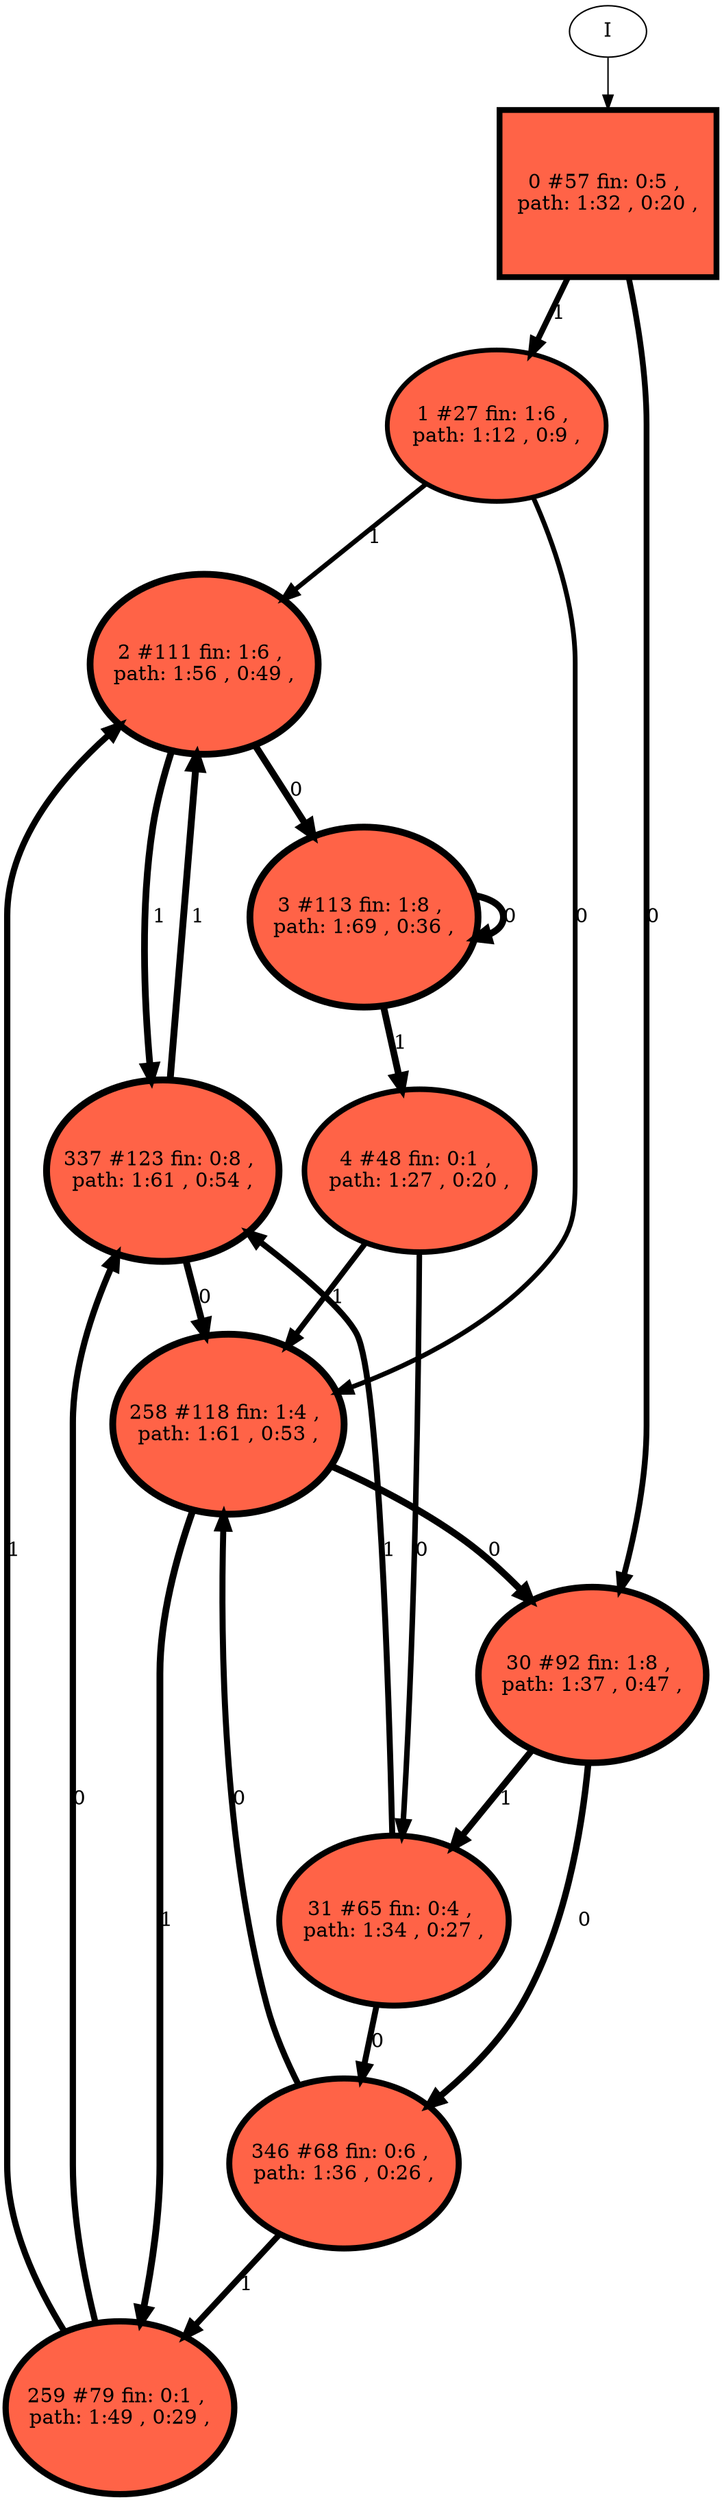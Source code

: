 // produced with flexfringe // 
digraph DFA {
	0 [label="root" shape=box];
		I -> 0;
	0 [ label="0 #57 fin: 0:5 , 
 path: 1:32 , 0:20 , " , style=filled, fillcolor="tomato", width=1.62145, height=1.62145, penwidth=4.06044];
		0 -> 1 [label="1 " , penwidth=4.06044 ];
		0 -> 30 [label="0 " , penwidth=4.06044 ];
	1 [ label="1 #27 fin: 1:6 , 
 path: 1:12 , 0:9 , " , style=filled, fillcolor="tomato", width=1.46608, height=1.46608, penwidth=3.3322];
		1 -> 2 [label="1 " , penwidth=3.3322 ];
		1 -> 258 [label="0 " , penwidth=3.3322 ];
	30 [ label="30 #92 fin: 1:8 , 
 path: 1:37 , 0:47 , " , style=filled, fillcolor="tomato", width=1.71066, height=1.71066, penwidth=4.5326];
		30 -> 31 [label="1 " , penwidth=4.5326 ];
		30 -> 346 [label="0 " , penwidth=4.5326 ];
	2 [ label="2 #111 fin: 1:6 , 
 path: 1:56 , 0:49 , " , style=filled, fillcolor="tomato", width=1.74371, height=1.74371, penwidth=4.7185];
		2 -> 337 [label="1 " , penwidth=4.7185 ];
		2 -> 3 [label="0 " , penwidth=4.7185 ];
	258 [ label="258 #118 fin: 1:4 , 
 path: 1:61 , 0:53 , " , style=filled, fillcolor="tomato", width=1.75425, height=1.75425, penwidth=4.77912];
		258 -> 259 [label="1 " , penwidth=4.77912 ];
		258 -> 30 [label="0 " , penwidth=4.77912 ];
	31 [ label="31 #65 fin: 0:4 , 
 path: 1:34 , 0:27 , " , style=filled, fillcolor="tomato", width=1.64667, height=1.64667, penwidth=4.18965];
		31 -> 337 [label="1 " , penwidth=4.18965 ];
		31 -> 346 [label="0 " , penwidth=4.18965 ];
	346 [ label="346 #68 fin: 0:6 , 
 path: 1:36 , 0:26 , " , style=filled, fillcolor="tomato", width=1.6552, height=1.6552, penwidth=4.23411];
		346 -> 259 [label="1 " , penwidth=4.23411 ];
		346 -> 258 [label="0 " , penwidth=4.23411 ];
	337 [ label="337 #123 fin: 0:8 , 
 path: 1:61 , 0:54 , " , style=filled, fillcolor="tomato", width=1.76135, height=1.76135, penwidth=4.82028];
		337 -> 2 [label="1 " , penwidth=4.82028 ];
		337 -> 258 [label="0 " , penwidth=4.82028 ];
	3 [ label="3 #113 fin: 1:8 , 
 path: 1:69 , 0:36 , " , style=filled, fillcolor="tomato", width=1.7468, height=1.7468, penwidth=4.7362];
		3 -> 4 [label="1 " , penwidth=4.7362 ];
		3 -> 3 [label="0 " , penwidth=4.7362 ];
	259 [ label="259 #79 fin: 0:1 , 
 path: 1:49 , 0:29 , " , style=filled, fillcolor="tomato", width=1.68307, height=1.68307, penwidth=4.38203];
		259 -> 2 [label="1 " , penwidth=4.38203 ];
		259 -> 337 [label="0 " , penwidth=4.38203 ];
	4 [ label="4 #48 fin: 0:1 , 
 path: 1:27 , 0:20 , " , style=filled, fillcolor="tomato", width=1.58756, height=1.58756, penwidth=3.89182];
		4 -> 258 [label="1 " , penwidth=3.89182 ];
		4 -> 31 [label="0 " , penwidth=3.89182 ];
}
